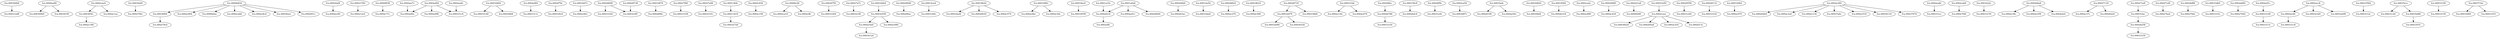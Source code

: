digraph code {
  "0x000300b8" [label="fcn.000300b8"];
  "0x000300b8" -> "0x000312d8";
  "0x000312d8" [label="fcn.000312d8"];
  "0x0000ae80" [label="fcn.0000ae80"];
  "0x0000ae80" -> "0x000300b0";
  "0x000300b0" [label="fcn.000300b0"];
  "0x0000ae80" -> "0x000301f0";
  "0x000301f0" [label="fcn.000301f0"];
  "0x000365fc" [label="fcn.000365fc"];
  "0x000365fc" -> "0x0002c188";
  "0x0002c188" [label="fcn.0002c188"];
  "0x00030ef0" [label="fcn.00030ef0"];
  "0x00030ef0" -> "0x000279bc";
  "0x000279bc" [label="fcn.000279bc"];
  "0x00030f04" [label="fcn.00030f04"];
  "0x00030f04" -> "0x000278c0";
  "0x000278c0" [label="fcn.000278c0"];
  "0x0000b834" [label="fcn.0000b834"];
  "0x0000b834" -> "0x0002c804";
  "0x0002c804" [label="fcn.0002c804"];
  "0x0000b834" -> "0x0000b0ac";
  "0x0000b0ac" [label="fcn.0000b0ac"];
  "0x0000b834" -> "0x00030f04";
  "0x00030f04" [label="fcn.00030f04"];
  "0x0000b834" -> "0x0002cab8";
  "0x0002cab8" [label="fcn.0002cab8"];
  "0x0000b834" -> "0x0002c8c4";
  "0x0002c8c4" [label="fcn.0002c8c4"];
  "0x0000b834" -> "0x00030eec";
  "0x00030eec" [label="fcn.00030eec"];
  "0x0000b834" -> "0x0002f51c";
  "0x0002f51c" [label="fcn.0002f51c"];
  "0x00020af4" [label="fcn.00020af4"];
  "0x00020af4" -> "0x0002ec90";
  "0x0002ec90" [label="fcn.0002ec90"];
  "0x00021550" [label="fcn.00021550"];
  "0x00021550" -> "0x000212c0";
  "0x000212c0" [label="fcn.000212c0"];
  "0x0000f838" [label="fcn.0000f838"];
  "0x0000f838" -> "0x0002c71c";
  "0x0002c71c" [label="fcn.0002c71c"];
  "0x0002ee7c" [label="fcn.0002ee7c"];
  "0x0002ee7c" -> "0x0002efbc";
  "0x0002efbc" [label="fcn.0002efbc"];
  "0x00032844" [label="fcn.00032844"];
  "0x00032844" -> "0x00033148";
  "0x00033148" [label="fcn.00033148"];
  "0x00032844" -> "0x00030fd4";
  "0x00030fd4" [label="fcn.00030fd4"];
  "0x0002ef64" [label="fcn.0002ef64"];
  "0x0002ef64" -> "0x0003311c";
  "0x0003311c" [label="fcn.0003311c"];
  "0x0002f79c" [label="fcn.0002f79c"];
  "0x0002f79c" -> "0x000336c0";
  "0x000336c0" [label="fcn.000336c0"];
  "0x0003267c" [label="fcn.0003267c"];
  "0x0003267c" -> "0x0002c60c";
  "0x0002c60c" [label="fcn.0002c60c"];
  "0x00028690" [label="fcn.00028690"];
  "0x00028690" -> "0x00033320";
  "0x00033320" [label="fcn.00033320"];
  "0x00028690" -> "0x000323f0";
  "0x000323f0" [label="fcn.000323f0"];
  "0x00010874" [label="fcn.00010874"];
  "0x00010874" -> "0x0002896c";
  "0x0002896c" [label="fcn.0002896c"];
  "0x00027f94" [label="fcn.00027f94"];
  "0x00027f94" -> "0x00033338";
  "0x00033338" [label="fcn.00033338"];
  "0x00027e98" [label="fcn.00027e98"];
  "0x00027e98" -> "0x0003333c";
  "0x0003333c" [label="fcn.0003333c"];
  "0x00013418" [label="fcn.00013418"];
  "0x00013418" -> "0x00032728";
  "0x00032728" [label="fcn.00032728"];
  "0x0001364c" [label="fcn.0001364c"];
  "0x0001364c" -> "0x00013418";
  "0x00013418" [label="fcn.00013418"];
  "0x0002c930" [label="fcn.0002c930"];
  "0x0002c930" -> "0x0002c190";
  "0x0002c190" [label="fcn.0002c190"];
  "0x0000fc28" [label="fcn.0000fc28"];
  "0x0000fc28" -> "0x0002ca18";
  "0x0002ca18" [label="fcn.0002ca18"];
  "0x0000fc28" -> "0x0002cffc";
  "0x0002cffc" [label="fcn.0002cffc"];
  "0x000297f4" [label="fcn.000297f4"];
  "0x000297f4" -> "0x00033304";
  "0x00033304" [label="fcn.00033304"];
  "0x00027a7c" [label="fcn.00027a7c"];
  "0x00027a7c" -> "0x000321f8";
  "0x000321f8" [label="fcn.000321f8"];
  "0x00032558" [label="fcn.00032558"];
  "0x00032558" -> "0x0002c0a0";
  "0x0002c0a0" [label="fcn.0002c0a0"];
  "0x00032558" -> "0x0002c080";
  "0x0002c080" [label="fcn.0002c080"];
  "0x000290d0" [label="fcn.000290d0"];
  "0x000290d0" -> "0x000296ac";
  "0x000296ac" [label="fcn.000296ac"];
  "0x00014ca4" [label="fcn.00014ca4"];
  "0x00014ca4" -> "0x0003184c";
  "0x0003184c" [label="fcn.0003184c"];
  "0x00018b24" [label="fcn.00018b24"];
  "0x00018b24" -> "0x00016ed4";
  "0x00016ed4" [label="fcn.00016ed4"];
  "0x00018b24" -> "0x00029030";
  "0x00029030" [label="fcn.00029030"];
  "0x00018b24" -> "0x0002c574";
  "0x0002c574" [label="fcn.0002c574"];
  "0x0001696c" [label="fcn.0001696c"];
  "0x0001696c" -> "0x0002c6bc";
  "0x0002c6bc" [label="fcn.0002c6bc"];
  "0x0001696c" -> "0x0002c5dc";
  "0x0002c5dc" [label="fcn.0002c5dc"];
  "0x00018ec0" [label="fcn.00018ec0"];
  "0x00018ec0" -> "0x00018558";
  "0x00018558" [label="fcn.00018558"];
  "0x0002f234" [label="fcn.0002f234"];
  "0x0002f234" -> "0x0002effc";
  "0x0002effc" [label="fcn.0002effc"];
  "0x00016bb4" [label="fcn.00016bb4"];
  "0x00016bb4" -> "0x00032558";
  "0x00032558" [label="fcn.00032558"];
  "0x000204b0" [label="fcn.000204b0"];
  "0x000204b0" -> "0x000203ac";
  "0x000203ac" [label="fcn.000203ac"];
  "0x0001a0a0" [label="fcn.0001a0a0"];
  "0x0001a0a0" -> "0x0002f234";
  "0x0002f234" [label="fcn.0002f234"];
  "0x0001a0a0" -> "0x0002ed1c";
  "0x0002ed1c" [label="fcn.0002ed1c"];
  "0x0001a0a0" -> "0x00028064";
  "0x00028064" [label="fcn.00028064"];
  "0x00014e54" [label="fcn.00014e54"];
  "0x00014e54" -> "0x00014da8";
  "0x00014da8" [label="fcn.00014da8"];
  "0x00028824" [label="fcn.00028824"];
  "0x00028824" -> "0x0002c270";
  "0x0002c270" [label="fcn.0002c270"];
  "0x00018610" [label="fcn.00018610"];
  "0x00018610" -> "0x0002c580";
  "0x0002c580" [label="fcn.0002c580"];
  "0x00032478" [label="fcn.00032478"];
  "0x00032478" -> "0x00032090";
  "0x00032090" [label="fcn.00032090"];
  "0x00032478" -> "0x00030320";
  "0x00030320" [label="fcn.00030320"];
  "0x000333dc" [label="fcn.000333dc"];
  "0x000333dc" -> "0x0002c144";
  "0x0002c144" [label="fcn.0002c144"];
  "0x000333dc" -> "0x0002c074";
  "0x0002c074" [label="fcn.0002c074"];
  "0x00028fec" [label="fcn.00028fec"];
  "0x00028fec" -> "0x0002b788";
  "0x0002b788" [label="fcn.0002b788"];
  "0x000156c8" [label="fcn.000156c8"];
  "0x000156c8" -> "0x0002b4c4";
  "0x0002b4c4" [label="fcn.0002b4c4"];
  "0x00028f9c" [label="fcn.00028f9c"];
  "0x00028f9c" -> "0x00031e9c";
  "0x00031e9c" [label="fcn.00031e9c"];
  "0x0002ca54" [label="fcn.0002ca54"];
  "0x0002ca54" -> "0x0003687c";
  "0x0003687c" [label="fcn.0003687c"];
  "0x0001fadc" [label="fcn.0001fadc"];
  "0x0001fadc" -> "0x0002f198";
  "0x0002f198" [label="fcn.0002f198"];
  "0x0001fadc" -> "0x0002e50c";
  "0x0002e50c" [label="fcn.0002e50c"];
  "0x00030820" [label="fcn.00030820"];
  "0x00030820" -> "0x00030bf4";
  "0x00030bf4" [label="fcn.00030bf4"];
  "0x0001f044" [label="fcn.0001f044"];
  "0x0001f044" -> "0x0002b334";
  "0x0002b334" [label="fcn.0002b334"];
  "0x0002ca2c" [label="fcn.0002ca2c"];
  "0x0002ca2c" -> "0x0002c880";
  "0x0002c880" [label="fcn.0002c880"];
  "0x0001a19c" [label="fcn.0001a19c"];
  "0x0001a19c" -> "0x0002f234";
  "0x0002f234" [label="fcn.0002f234"];
  "0x00028738" [label="fcn.00028738"];
  "0x00028738" -> "0x000323f0";
  "0x000323f0" [label="fcn.000323f0"];
  "0x00020900" [label="fcn.00020900"];
  "0x00020900" -> "0x0002c434";
  "0x0002c434" [label="fcn.0002c434"];
  "0x000221a8" [label="fcn.000221a8"];
  "0x000221a8" -> "0x0000f298";
  "0x0000f298" [label="fcn.0000f298"];
  "0x00021b50" [label="fcn.00021b50"];
  "0x00021b50" -> "0x00021eec";
  "0x00021eec" [label="fcn.00021eec"];
  "0x00021eec" [label="fcn.00021eec"];
  "0x00021eec" -> "0x00030b24";
  "0x00030b24" [label="fcn.00030b24"];
  "0x00021eec" -> "0x000295a8";
  "0x000295a8" [label="fcn.000295a8"];
  "0x00021eec" -> "0x0002c5c0";
  "0x0002c5c0" [label="fcn.0002c5c0"];
  "0x00021eec" -> "0x0002f13c";
  "0x0002f13c" [label="fcn.0002f13c"];
  "0x00029558" [label="fcn.00029558"];
  "0x00029558" -> "0x00031e94";
  "0x00031e94" [label="fcn.00031e94"];
  "0x00028114" [label="fcn.00028114"];
  "0x00028114" -> "0x00033334";
  "0x00033334" [label="fcn.00033334"];
  "0x000330b4" [label="fcn.000330b4"];
  "0x000330b4" -> "0x0002c070";
  "0x0002c070" [label="fcn.0002c070"];
  "0x0002cae4" [label="fcn.0002cae4"];
  "0x0002cae4" -> "0x000365fc";
  "0x000365fc" [label="fcn.000365fc"];
  "0x0002cae4" -> "0x0002c1ac";
  "0x0002c1ac" [label="fcn.0002c1ac"];
  "0x0002ee8c" [label="fcn.0002ee8c"];
  "0x0002ee8c" -> "0x000331c4";
  "0x000331c4" [label="fcn.000331c4"];
  "0x0002e360" [label="fcn.0002e360"];
  "0x0002e360" -> "0x000292b4";
  "0x000292b4" [label="fcn.000292b4"];
  "0x0002e360" -> "0x0002c3e4";
  "0x0002c3e4" [label="fcn.0002c3e4"];
  "0x0002e360" -> "0x0002c130";
  "0x0002c130" [label="fcn.0002c130"];
  "0x0002e360" -> "0x00037a6c";
  "0x00037a6c" [label="fcn.00037a6c"];
  "0x0002e360" -> "0x0002c518";
  "0x0002c518" [label="fcn.0002c518"];
  "0x0002e360" -> "0x00030134";
  "0x00030134" [label="fcn.00030134"];
  "0x0002e360" -> "0x00037974";
  "0x00037974" [label="fcn.00037974"];
  "0x0002ea8c" [label="fcn.0002ea8c"];
  "0x0002ea8c" -> "0x000331cc";
  "0x000331cc" [label="fcn.000331cc"];
  "0x0002cab0" [label="fcn.0002cab0"];
  "0x0002cab0" -> "0x00027f48";
  "0x00027f48" [label="fcn.00027f48"];
  "0x0003222c" [label="fcn.0003222c"];
  "0x0003222c" -> "0x00033154";
  "0x00033154" [label="fcn.00033154"];
  "0x00026be8" [label="fcn.00026be8"];
  "0x00026be8" -> "0x0002c38c";
  "0x0002c38c" [label="fcn.0002c38c"];
  "0x00026be8" -> "0x0002e358";
  "0x0002e358" [label="fcn.0002e358"];
  "0x00026be8" -> "0x0002efe4";
  "0x0002efe4" [label="fcn.0002efe4"];
  "0x00027130" [label="fcn.00027130"];
  "0x00027130" -> "0x0002c37c";
  "0x0002c37c" [label="fcn.0002c37c"];
  "0x00027130" -> "0x0002f224";
  "0x0002f224" [label="fcn.0002f224"];
  "0x00027ce8" [label="fcn.00027ce8"];
  "0x00027ce8" -> "0x00031fac";
  "0x00031fac" [label="fcn.00031fac"];
  "0x00031fac" [label="fcn.00031fac"];
  "0x00031fac" -> "0x00028258";
  "0x00028258" [label="fcn.00028258"];
  "0x00028258" [label="fcn.00028258"];
  "0x00028258" -> "0x00033330";
  "0x00033330" [label="fcn.00033330"];
  "0x00027cd4" [label="fcn.00027cd4"];
  "0x00027cd4" -> "0x00027ba4";
  "0x00027ba4" [label="fcn.00027ba4"];
  "0x0002b788" [label="fcn.0002b788"];
  "0x0002b788" -> "0x00031e30";
  "0x00031e30" [label="fcn.00031e30"];
  "0x0002bf88" [label="fcn.0002bf88"];
  "0x0002bf88" -> "0x000279dc";
  "0x000279dc" [label="fcn.000279dc"];
  "0x00033db0" [label="fcn.00033db0"];
  "0x00033db0" -> "0x0003310c";
  "0x0003310c" [label="fcn.0003310c"];
  "0x0002dd60" [label="fcn.0002dd60"];
  "0x0002dd60" -> "0x00027944";
  "0x00027944" [label="fcn.00027944"];
  "0x000331d0" [label="fcn.000331d0"];
  "0x000331d0" -> "0x0003313c";
  "0x0003313c" [label="fcn.0003313c"];
  "0x0002e91c" [label="fcn.0002e91c"];
  "0x0002e91c" -> "0x000331d0";
  "0x000331d0" [label="fcn.000331d0"];
  "0x0002ec60" [label="fcn.0002ec60"];
  "0x0002ec60" -> "0x000331c8";
  "0x000331c8" [label="fcn.000331c8"];
  "0x00028718" [label="fcn.00028718"];
  "0x00028718" -> "0x00032478";
  "0x00032478" [label="fcn.00032478"];
  "0x00028718" -> "0x000338b8";
  "0x000338b8" [label="fcn.000338b8"];
  "0x0002c0a0" [label="fcn.0002c0a0"];
  "0x0002c0a0" -> "0x000341a4";
  "0x000341a4" [label="fcn.000341a4"];
  "0x00033564" [label="fcn.00033564"];
  "0x00033564" -> "0x0003312c";
  "0x0003312c" [label="fcn.0003312c"];
  "0x00035ccc" [label="fcn.00035ccc"];
  "0x00035ccc" -> "0x00031c20";
  "0x00031c20" [label="fcn.00031c20"];
  "0x00035ccc" -> "0x00035d88";
  "0x00035d88" [label="fcn.00035d88"];
  "0x00033100" [label="fcn.00033100"];
  "0x00033100" -> "0x00033150";
  "0x00033150" [label="fcn.00033150"];
  "0x00035d88" [label="fcn.00035d88"];
  "0x00035d88" -> "0x00033f10";
  "0x00033f10" [label="fcn.00033f10"];
  "0x0002ecc8" [label="fcn.0002ecc8"];
  "0x0002ecc8" -> "0x00032320";
  "0x00032320" [label="fcn.00032320"];
  "0x0002ecc8" -> "0x0002ec60";
  "0x0002ec60" [label="fcn.0002ec60"];
  "0x0002ecc8" -> "0x00032298";
  "0x00032298" [label="fcn.00032298"];
  "0x000371bc" [label="fcn.000371bc"];
  "0x000371bc" -> "0x00033060";
  "0x00033060" [label="fcn.00033060"];
  "0x000371bc" -> "0x00031f10";
  "0x00031f10" [label="fcn.00031f10"];
  "0x0002ef04" [label="fcn.0002ef04"];
  "0x0002ef04" -> "0x000331c4";
  "0x000331c4" [label="fcn.000331c4"];
  "0x0002ef04" -> "0x0002efbc";
  "0x0002efbc" [label="fcn.0002efbc"];
  "0x0002ef04" -> "0x0002ef98";
  "0x0002ef98" [label="fcn.0002ef98"];
}